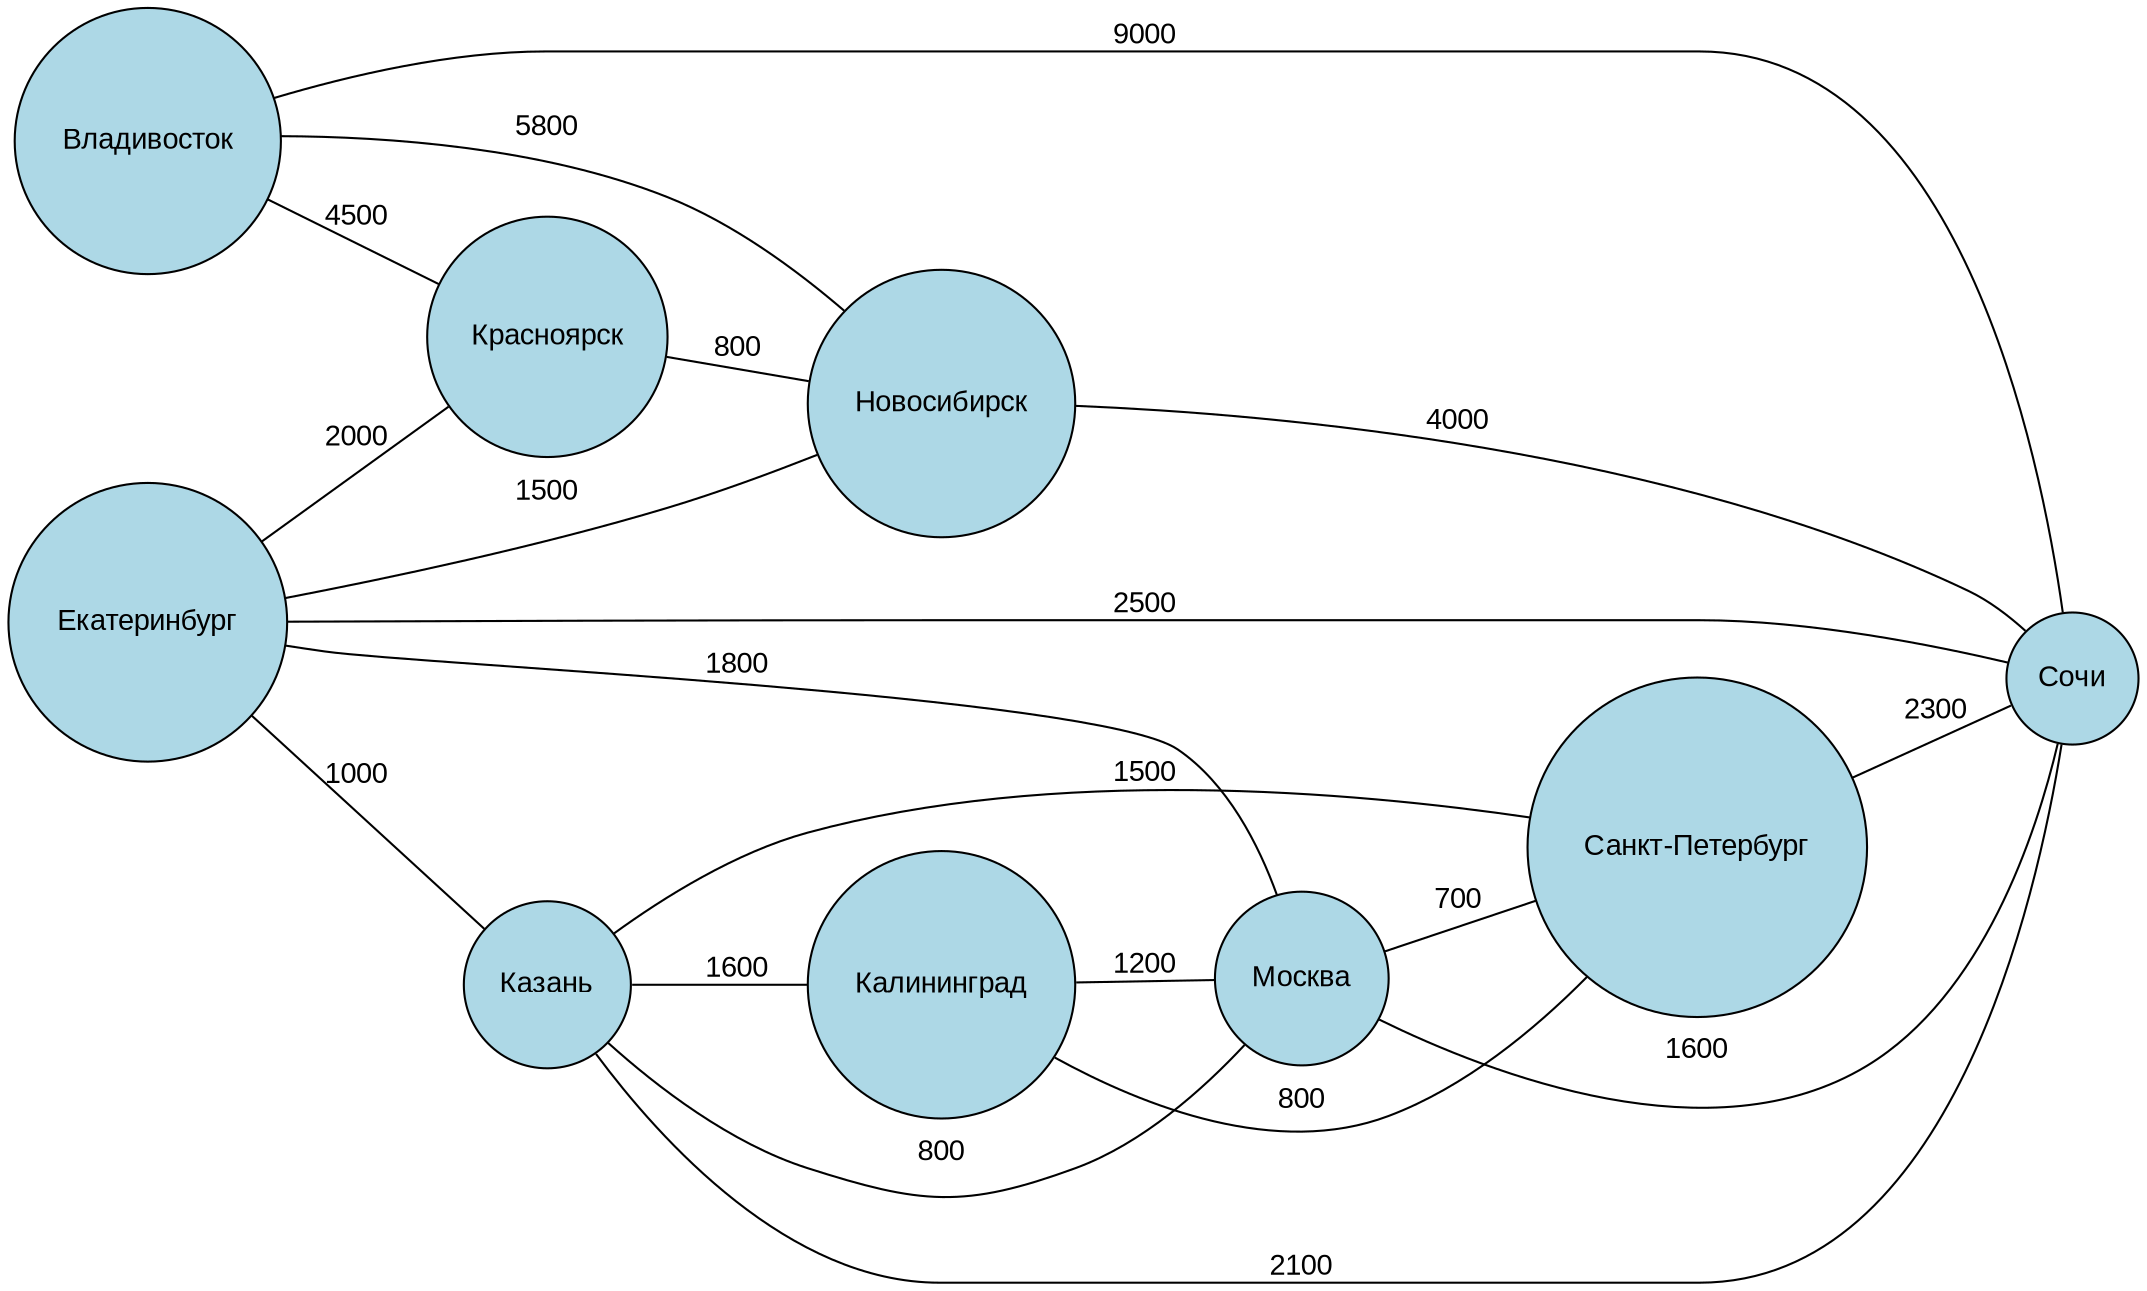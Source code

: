 graph G {
  // Graph settings
  graph [fontname="Arial", rankdir=LR];
  node [fontname="Arial", shape=circle, style=filled, fillcolor=lightblue];
  edge [fontname="Arial"];

  // Vertices
  "Владивосток";
  "Екатеринбург";
  "Казань";
  "Калининград";
  "Красноярск";
  "Москва";
  "Новосибирск";
  "Санкт-Петербург";
  "Сочи";

  // Edges
  "Владивосток" -- "Красноярск" [label="4500"];
  "Владивосток" -- "Новосибирск" [label="5800"];
  "Владивосток" -- "Сочи" [label="9000"];
  "Екатеринбург" -- "Казань" [label="1000"];
  "Екатеринбург" -- "Красноярск" [label="2000"];
  "Екатеринбург" -- "Москва" [label="1800"];
  "Екатеринбург" -- "Новосибирск" [label="1500"];
  "Екатеринбург" -- "Сочи" [label="2500"];
  "Казань" -- "Калининград" [label="1600"];
  "Казань" -- "Москва" [label="800"];
  "Казань" -- "Санкт-Петербург" [label="1500"];
  "Казань" -- "Сочи" [label="2100"];
  "Калининград" -- "Москва" [label="1200"];
  "Калининград" -- "Санкт-Петербург" [label="800"];
  "Красноярск" -- "Новосибирск" [label="800"];
  "Москва" -- "Санкт-Петербург" [label="700"];
  "Москва" -- "Сочи" [label="1600"];
  "Новосибирск" -- "Сочи" [label="4000"];
  "Санкт-Петербург" -- "Сочи" [label="2300"];
}
